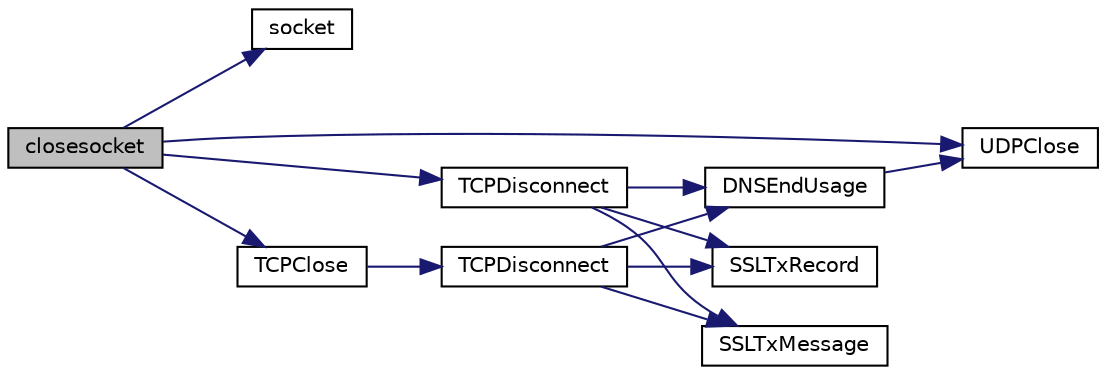digraph "closesocket"
{
  edge [fontname="Helvetica",fontsize="10",labelfontname="Helvetica",labelfontsize="10"];
  node [fontname="Helvetica",fontsize="10",shape=record];
  rankdir="LR";
  Node1 [label="closesocket",height=0.2,width=0.4,color="black", fillcolor="grey75", style="filled", fontcolor="black"];
  Node1 -> Node2 [color="midnightblue",fontsize="10",style="solid"];
  Node2 [label="socket",height=0.2,width=0.4,color="black", fillcolor="white", style="filled",URL="$_berkeley_a_p_i_8c.html#a4bbac9ff89097f54941d2e1cf66f8ca9"];
  Node1 -> Node3 [color="midnightblue",fontsize="10",style="solid"];
  Node3 [label="TCPClose",height=0.2,width=0.4,color="black", fillcolor="white", style="filled",URL="$_t_c_p_8h.html#a503025d07797068adaf6e8032f6bda5e"];
  Node3 -> Node4 [color="midnightblue",fontsize="10",style="solid"];
  Node4 [label="TCPDisconnect",height=0.2,width=0.4,color="black", fillcolor="white", style="filled",URL="$_t_c_p_8c.html#aacb150778e6f5cf748b05b0e0568f30e"];
  Node4 -> Node5 [color="midnightblue",fontsize="10",style="solid"];
  Node5 [label="DNSEndUsage",height=0.2,width=0.4,color="black", fillcolor="white", style="filled",URL="$_d_n_s_8h.html#a27e8ba4b66a0d78061be23911cd3a426"];
  Node5 -> Node6 [color="midnightblue",fontsize="10",style="solid"];
  Node6 [label="UDPClose",height=0.2,width=0.4,color="black", fillcolor="white", style="filled",URL="$_u_d_p_8h.html#ab324430d82f92d41aec441f45ddf7d0f"];
  Node4 -> Node7 [color="midnightblue",fontsize="10",style="solid"];
  Node7 [label="SSLTxRecord",height=0.2,width=0.4,color="black", fillcolor="white", style="filled",URL="$_s_s_l_8h.html#a1cef416e587e77f9aeda9fbe53edf3ed"];
  Node4 -> Node8 [color="midnightblue",fontsize="10",style="solid"];
  Node8 [label="SSLTxMessage",height=0.2,width=0.4,color="black", fillcolor="white", style="filled",URL="$_s_s_l_8h.html#ae047f0c0ce6b7f6cdc5fe8098bfef8ee"];
  Node1 -> Node9 [color="midnightblue",fontsize="10",style="solid"];
  Node9 [label="TCPDisconnect",height=0.2,width=0.4,color="black", fillcolor="white", style="filled",URL="$_t_c_p_8h.html#aacb150778e6f5cf748b05b0e0568f30e"];
  Node9 -> Node5 [color="midnightblue",fontsize="10",style="solid"];
  Node9 -> Node7 [color="midnightblue",fontsize="10",style="solid"];
  Node9 -> Node8 [color="midnightblue",fontsize="10",style="solid"];
  Node1 -> Node6 [color="midnightblue",fontsize="10",style="solid"];
}
